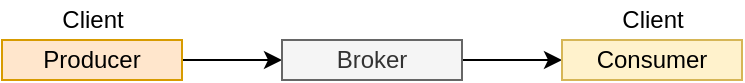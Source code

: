 <mxfile version="11.1.4" type="device"><diagram id="Q091w9T7GQvX-dR80jO_" name="Page-1"><mxGraphModel dx="435" dy="382" grid="1" gridSize="10" guides="1" tooltips="1" connect="1" arrows="1" fold="1" page="1" pageScale="1" pageWidth="1100" pageHeight="850" math="0" shadow="0"><root><mxCell id="0"/><mxCell id="1" parent="0"/><mxCell id="Iw4rcrJHooA6r4-N_38f-6" style="edgeStyle=orthogonalEdgeStyle;rounded=0;orthogonalLoop=1;jettySize=auto;html=1;exitX=1;exitY=0.5;exitDx=0;exitDy=0;entryX=0;entryY=0.5;entryDx=0;entryDy=0;" parent="1" source="Iw4rcrJHooA6r4-N_38f-1" target="Iw4rcrJHooA6r4-N_38f-2" edge="1"><mxGeometry relative="1" as="geometry"/></mxCell><mxCell id="Iw4rcrJHooA6r4-N_38f-1" value="Producer" style="rounded=0;whiteSpace=wrap;html=1;fillColor=#ffe6cc;strokeColor=#d79b00;" parent="1" vertex="1"><mxGeometry x="260" y="460" width="90" height="20" as="geometry"/></mxCell><mxCell id="Iw4rcrJHooA6r4-N_38f-7" style="rounded=0;orthogonalLoop=1;jettySize=auto;html=1;exitX=1;exitY=0.5;exitDx=0;exitDy=0;entryX=0;entryY=0.5;entryDx=0;entryDy=0;" parent="1" source="Iw4rcrJHooA6r4-N_38f-2" target="Iw4rcrJHooA6r4-N_38f-4" edge="1"><mxGeometry relative="1" as="geometry"/></mxCell><mxCell id="Iw4rcrJHooA6r4-N_38f-2" value="Broker" style="rounded=0;whiteSpace=wrap;html=1;fillColor=#f5f5f5;strokeColor=#666666;fontColor=#333333;" parent="1" vertex="1"><mxGeometry x="400" y="460" width="90" height="20" as="geometry"/></mxCell><mxCell id="Iw4rcrJHooA6r4-N_38f-4" value="Consumer" style="rounded=0;whiteSpace=wrap;html=1;fillColor=#fff2cc;strokeColor=#d6b656;" parent="1" vertex="1"><mxGeometry x="540" y="460" width="90" height="20" as="geometry"/></mxCell><mxCell id="a9An-lyK5TdM46aoCJbc-1" value="Client" style="text;html=1;resizable=0;points=[];autosize=1;align=center;verticalAlign=top;spacingTop=-4;" vertex="1" parent="1"><mxGeometry x="280" y="440" width="50" height="20" as="geometry"/></mxCell><mxCell id="a9An-lyK5TdM46aoCJbc-2" value="Client" style="text;html=1;resizable=0;points=[];autosize=1;align=center;verticalAlign=top;spacingTop=-4;" vertex="1" parent="1"><mxGeometry x="560.033" y="440" width="50" height="20" as="geometry"/></mxCell></root></mxGraphModel></diagram></mxfile>